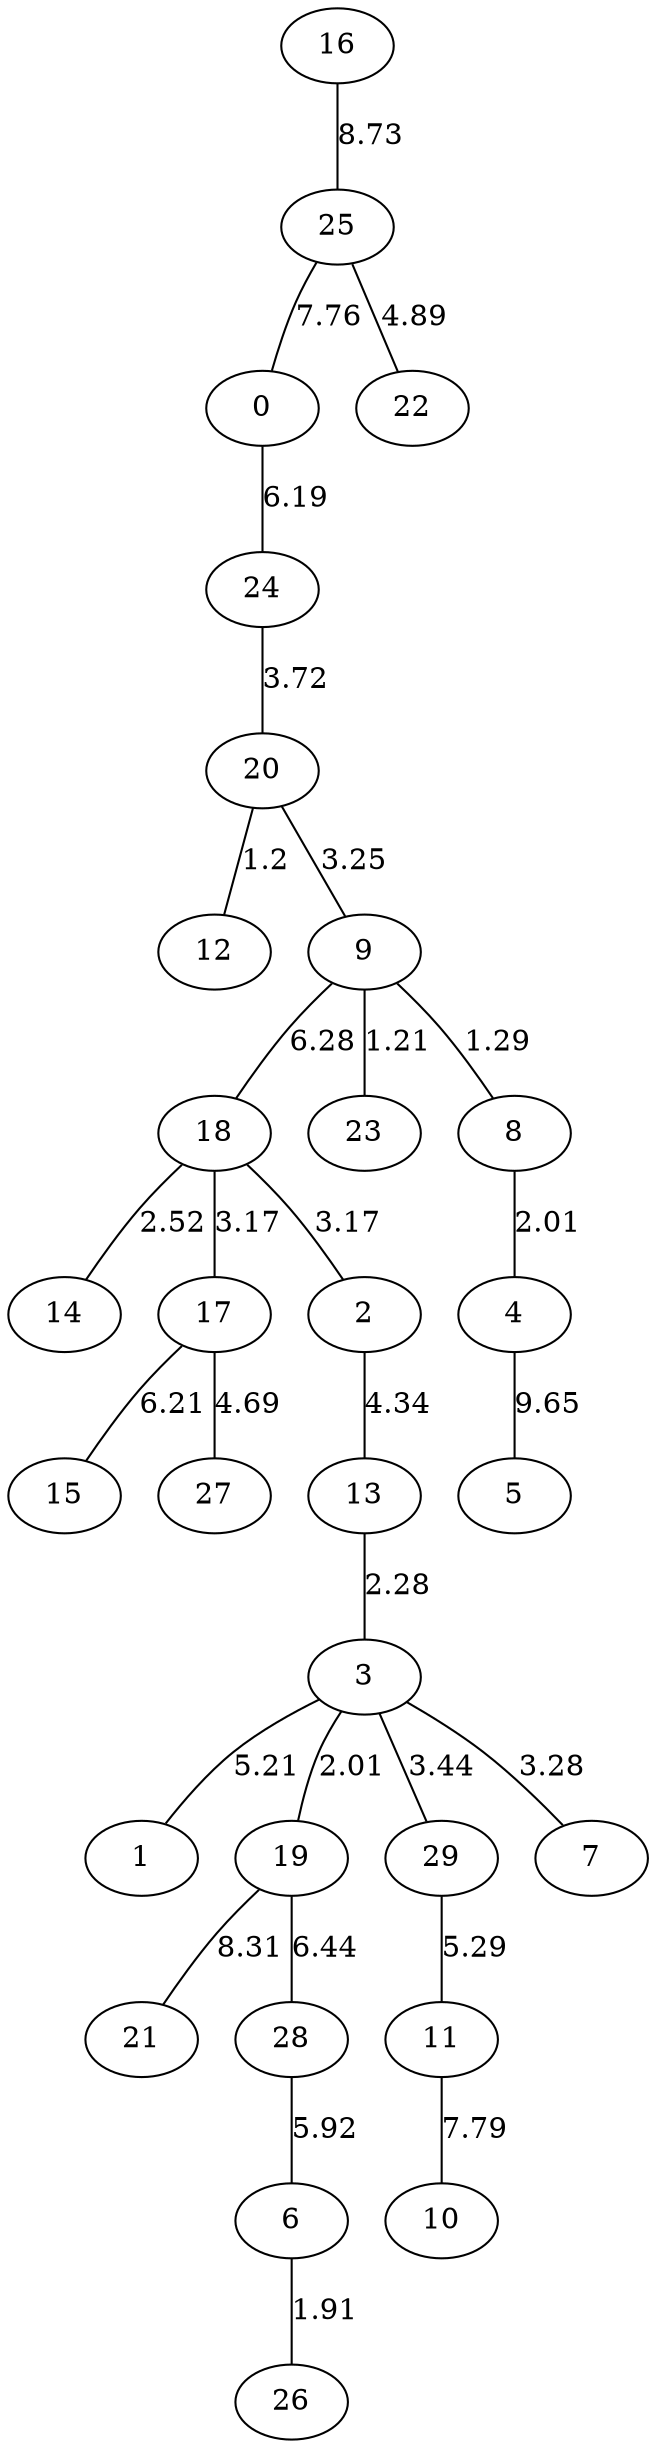 graph G {
  "0";
  "1";
  "10";
  "11";
  "12";
  "13";
  "14";
  "15";
  "16";
  "17";
  "18";
  "19";
  "2";
  "20";
  "21";
  "22";
  "23";
  "24";
  "25";
  "26";
  "27";
  "28";
  "29";
  "3";
  "4";
  "5";
  "6";
  "7";
  "8";
  "9";
  "16" -- "25" [label="8.73"];
  "25" -- "22" [label="4.89"];
  "25" -- "0" [label="7.76"];
  "0" -- "24" [label="6.19"];
  "24" -- "20" [label="3.72"];
  "20" -- "12" [label="1.2"];
  "20" -- "9" [label="3.25"];
  "9" -- "23" [label="1.21"];
  "9" -- "8" [label="1.29"];
  "8" -- "4" [label="2.01"];
  "9" -- "18" [label="6.28"];
  "18" -- "14" [label="2.52"];
  "18" -- "17" [label="3.17"];
  "18" -- "2" [label="3.17"];
  "2" -- "13" [label="4.34"];
  "13" -- "3" [label="2.28"];
  "3" -- "19" [label="2.01"];
  "3" -- "7" [label="3.28"];
  "3" -- "29" [label="3.44"];
  "17" -- "27" [label="4.69"];
  "3" -- "1" [label="5.21"];
  "29" -- "11" [label="5.29"];
  "17" -- "15" [label="6.21"];
  "19" -- "28" [label="6.44"];
  "28" -- "6" [label="5.92"];
  "6" -- "26" [label="1.91"];
  "11" -- "10" [label="7.79"];
  "19" -- "21" [label="8.31"];
  "4" -- "5" [label="9.65"];
}
